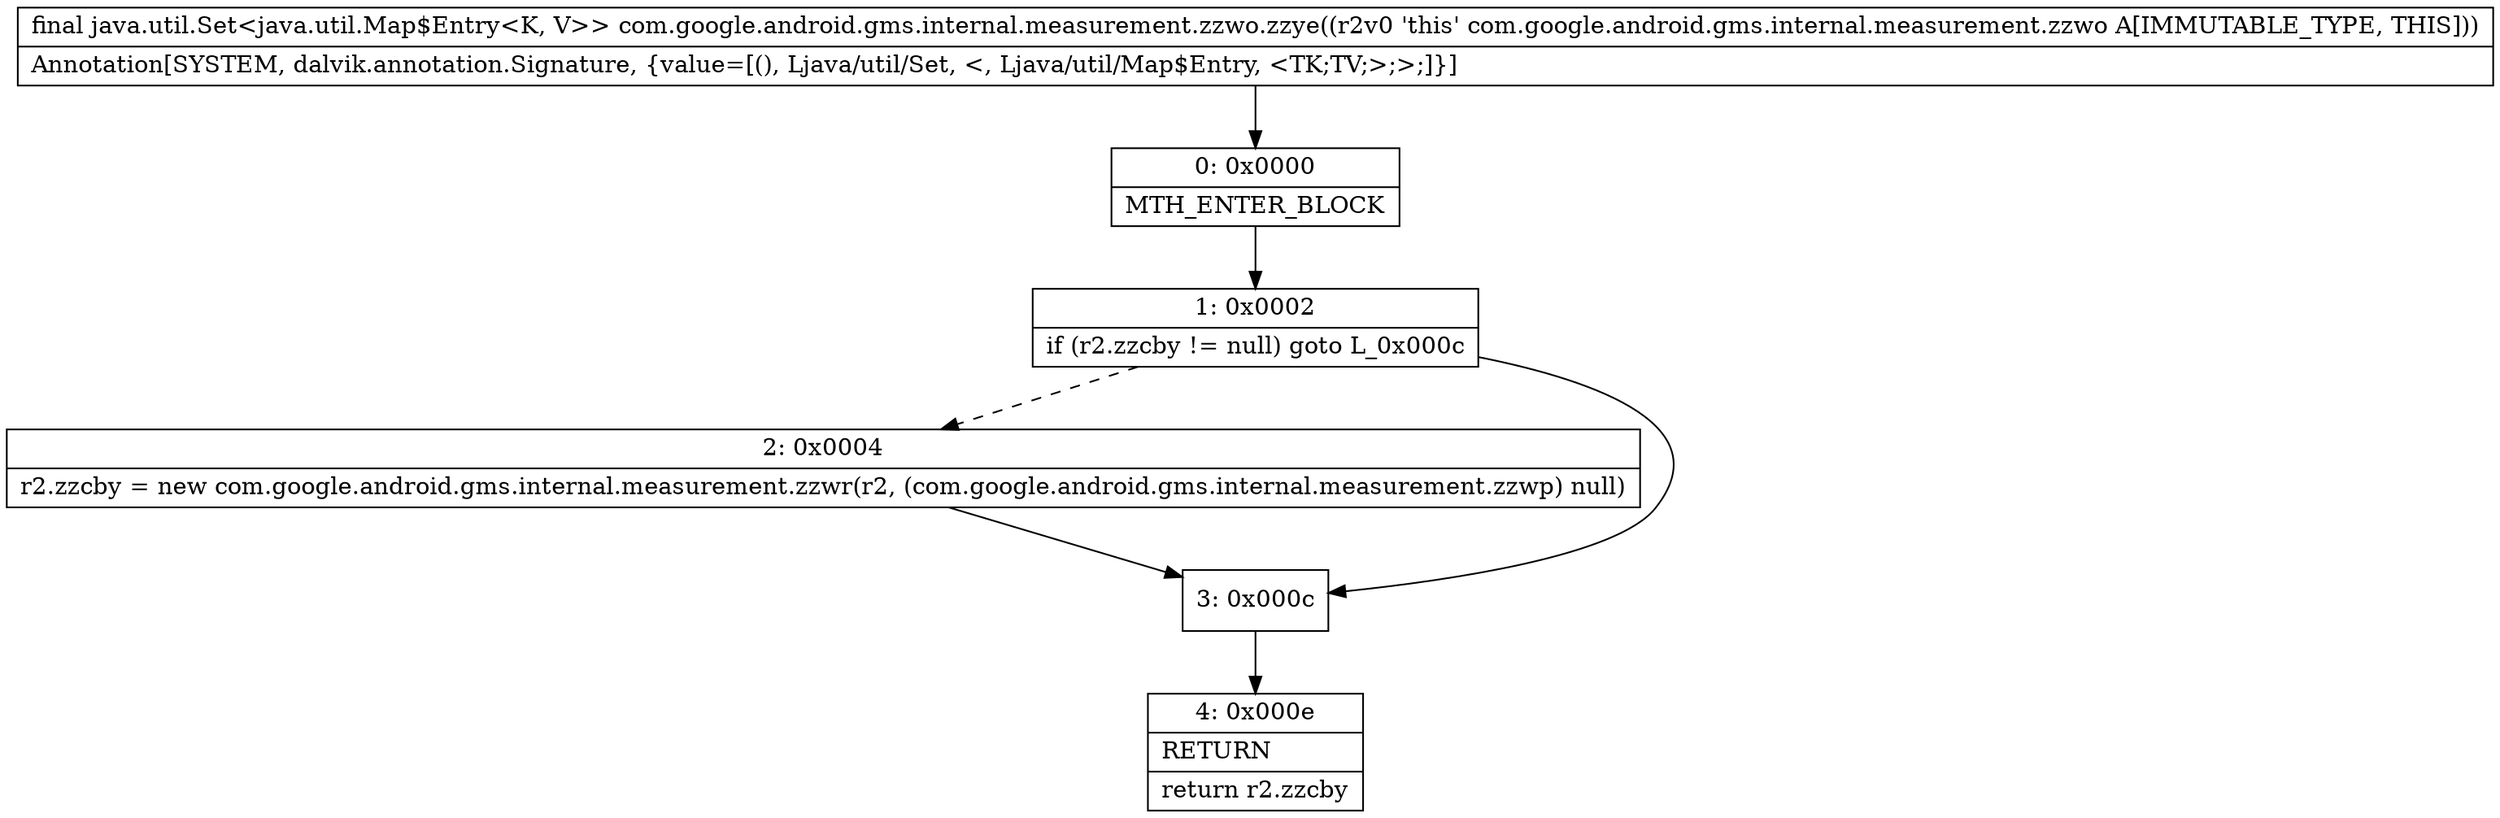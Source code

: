 digraph "CFG forcom.google.android.gms.internal.measurement.zzwo.zzye()Ljava\/util\/Set;" {
Node_0 [shape=record,label="{0\:\ 0x0000|MTH_ENTER_BLOCK\l}"];
Node_1 [shape=record,label="{1\:\ 0x0002|if (r2.zzcby != null) goto L_0x000c\l}"];
Node_2 [shape=record,label="{2\:\ 0x0004|r2.zzcby = new com.google.android.gms.internal.measurement.zzwr(r2, (com.google.android.gms.internal.measurement.zzwp) null)\l}"];
Node_3 [shape=record,label="{3\:\ 0x000c}"];
Node_4 [shape=record,label="{4\:\ 0x000e|RETURN\l|return r2.zzcby\l}"];
MethodNode[shape=record,label="{final java.util.Set\<java.util.Map$Entry\<K, V\>\> com.google.android.gms.internal.measurement.zzwo.zzye((r2v0 'this' com.google.android.gms.internal.measurement.zzwo A[IMMUTABLE_TYPE, THIS]))  | Annotation[SYSTEM, dalvik.annotation.Signature, \{value=[(), Ljava\/util\/Set, \<, Ljava\/util\/Map$Entry, \<TK;TV;\>;\>;]\}]\l}"];
MethodNode -> Node_0;
Node_0 -> Node_1;
Node_1 -> Node_2[style=dashed];
Node_1 -> Node_3;
Node_2 -> Node_3;
Node_3 -> Node_4;
}

